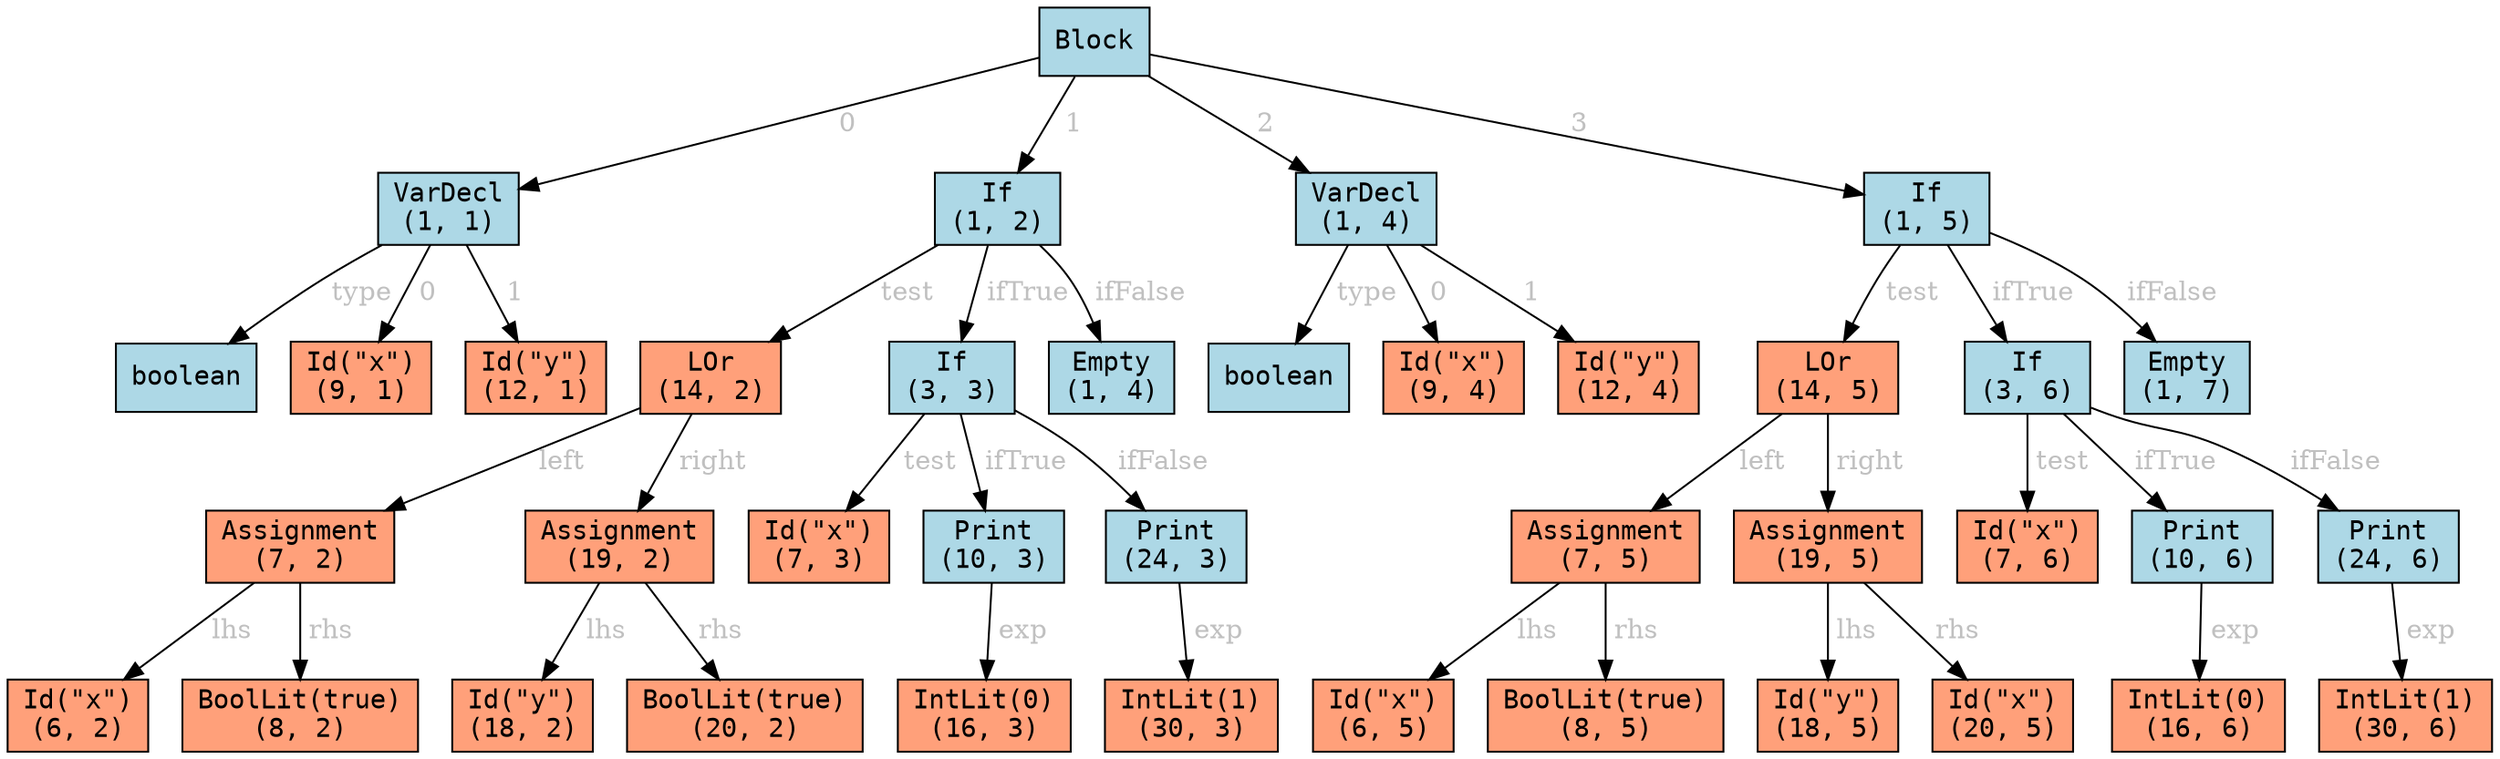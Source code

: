 digraph AST {
node [shape=box style=filled fontname=Courier];
0[label="Block" fillcolor="lightblue"];0 -> 1[label=" 0", fontcolor="gray"];
1[label="VarDecl\n(1, 1)" fillcolor="lightblue"];1 -> 2[label=" type", fontcolor="gray"];
2[label="boolean" fillcolor="lightblue"];1 -> 3[label=" 0", fontcolor="gray"];
3[label="Id(\"x\")\n(9, 1)" fillcolor="lightsalmon"];1 -> 4[label=" 1", fontcolor="gray"];
4[label="Id(\"y\")\n(12, 1)" fillcolor="lightsalmon"];0 -> 5[label=" 1", fontcolor="gray"];
5[label="If\n(1, 2)" fillcolor="lightblue"];5 -> 6[label=" test", fontcolor="gray"];
6[label="LOr\n(14, 2)" fillcolor="lightsalmon"];6 -> 7[label=" left", fontcolor="gray"];
7[label="Assignment\n(7, 2)" fillcolor="lightsalmon"];7 -> 8[label=" lhs", fontcolor="gray"];
8[label="Id(\"x\")\n(6, 2)" fillcolor="lightsalmon"];7 -> 9[label=" rhs", fontcolor="gray"];
9[label="BoolLit(true)\n(8, 2)" fillcolor="lightsalmon"];6 -> 10[label=" right", fontcolor="gray"];
10[label="Assignment\n(19, 2)" fillcolor="lightsalmon"];10 -> 11[label=" lhs", fontcolor="gray"];
11[label="Id(\"y\")\n(18, 2)" fillcolor="lightsalmon"];10 -> 12[label=" rhs", fontcolor="gray"];
12[label="BoolLit(true)\n(20, 2)" fillcolor="lightsalmon"];5 -> 13[label=" ifTrue", fontcolor="gray"];
13[label="If\n(3, 3)" fillcolor="lightblue"];13 -> 14[label=" test", fontcolor="gray"];
14[label="Id(\"x\")\n(7, 3)" fillcolor="lightsalmon"];13 -> 15[label=" ifTrue", fontcolor="gray"];
15[label="Print\n(10, 3)" fillcolor="lightblue"];15 -> 16[label=" exp", fontcolor="gray"];
16[label="IntLit(0)\n(16, 3)" fillcolor="lightsalmon"];13 -> 17[label=" ifFalse", fontcolor="gray"];
17[label="Print\n(24, 3)" fillcolor="lightblue"];17 -> 18[label=" exp", fontcolor="gray"];
18[label="IntLit(1)\n(30, 3)" fillcolor="lightsalmon"];5 -> 19[label=" ifFalse", fontcolor="gray"];
19[label="Empty\n(1, 4)" fillcolor="lightblue"];0 -> 20[label=" 2", fontcolor="gray"];
20[label="VarDecl\n(1, 4)" fillcolor="lightblue"];20 -> 21[label=" type", fontcolor="gray"];
21[label="boolean" fillcolor="lightblue"];20 -> 22[label=" 0", fontcolor="gray"];
22[label="Id(\"x\")\n(9, 4)" fillcolor="lightsalmon"];20 -> 23[label=" 1", fontcolor="gray"];
23[label="Id(\"y\")\n(12, 4)" fillcolor="lightsalmon"];0 -> 24[label=" 3", fontcolor="gray"];
24[label="If\n(1, 5)" fillcolor="lightblue"];24 -> 25[label=" test", fontcolor="gray"];
25[label="LOr\n(14, 5)" fillcolor="lightsalmon"];25 -> 26[label=" left", fontcolor="gray"];
26[label="Assignment\n(7, 5)" fillcolor="lightsalmon"];26 -> 27[label=" lhs", fontcolor="gray"];
27[label="Id(\"x\")\n(6, 5)" fillcolor="lightsalmon"];26 -> 28[label=" rhs", fontcolor="gray"];
28[label="BoolLit(true)\n(8, 5)" fillcolor="lightsalmon"];25 -> 29[label=" right", fontcolor="gray"];
29[label="Assignment\n(19, 5)" fillcolor="lightsalmon"];29 -> 30[label=" lhs", fontcolor="gray"];
30[label="Id(\"y\")\n(18, 5)" fillcolor="lightsalmon"];29 -> 31[label=" rhs", fontcolor="gray"];
31[label="Id(\"x\")\n(20, 5)" fillcolor="lightsalmon"];24 -> 32[label=" ifTrue", fontcolor="gray"];
32[label="If\n(3, 6)" fillcolor="lightblue"];32 -> 33[label=" test", fontcolor="gray"];
33[label="Id(\"x\")\n(7, 6)" fillcolor="lightsalmon"];32 -> 34[label=" ifTrue", fontcolor="gray"];
34[label="Print\n(10, 6)" fillcolor="lightblue"];34 -> 35[label=" exp", fontcolor="gray"];
35[label="IntLit(0)\n(16, 6)" fillcolor="lightsalmon"];32 -> 36[label=" ifFalse", fontcolor="gray"];
36[label="Print\n(24, 6)" fillcolor="lightblue"];36 -> 37[label=" exp", fontcolor="gray"];
37[label="IntLit(1)\n(30, 6)" fillcolor="lightsalmon"];24 -> 38[label=" ifFalse", fontcolor="gray"];
38[label="Empty\n(1, 7)" fillcolor="lightblue"];}
